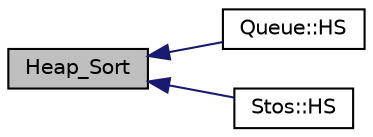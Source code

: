 digraph "Heap_Sort"
{
  edge [fontname="Helvetica",fontsize="10",labelfontname="Helvetica",labelfontsize="10"];
  node [fontname="Helvetica",fontsize="10",shape=record];
  rankdir="LR";
  Node1 [label="Heap_Sort",height=0.2,width=0.4,color="black", fillcolor="grey75", style="filled" fontcolor="black"];
  Node1 -> Node2 [dir="back",color="midnightblue",fontsize="10",style="solid",fontname="Helvetica"];
  Node2 [label="Queue::HS",height=0.2,width=0.4,color="black", fillcolor="white", style="filled",URL="$class_queue.html#a08133cee98c6aeb1743b6dbd3e5dda91"];
  Node1 -> Node3 [dir="back",color="midnightblue",fontsize="10",style="solid",fontname="Helvetica"];
  Node3 [label="Stos::HS",height=0.2,width=0.4,color="black", fillcolor="white", style="filled",URL="$class_stos.html#a0e531afe4371783988c3ba470c04f5df"];
}
